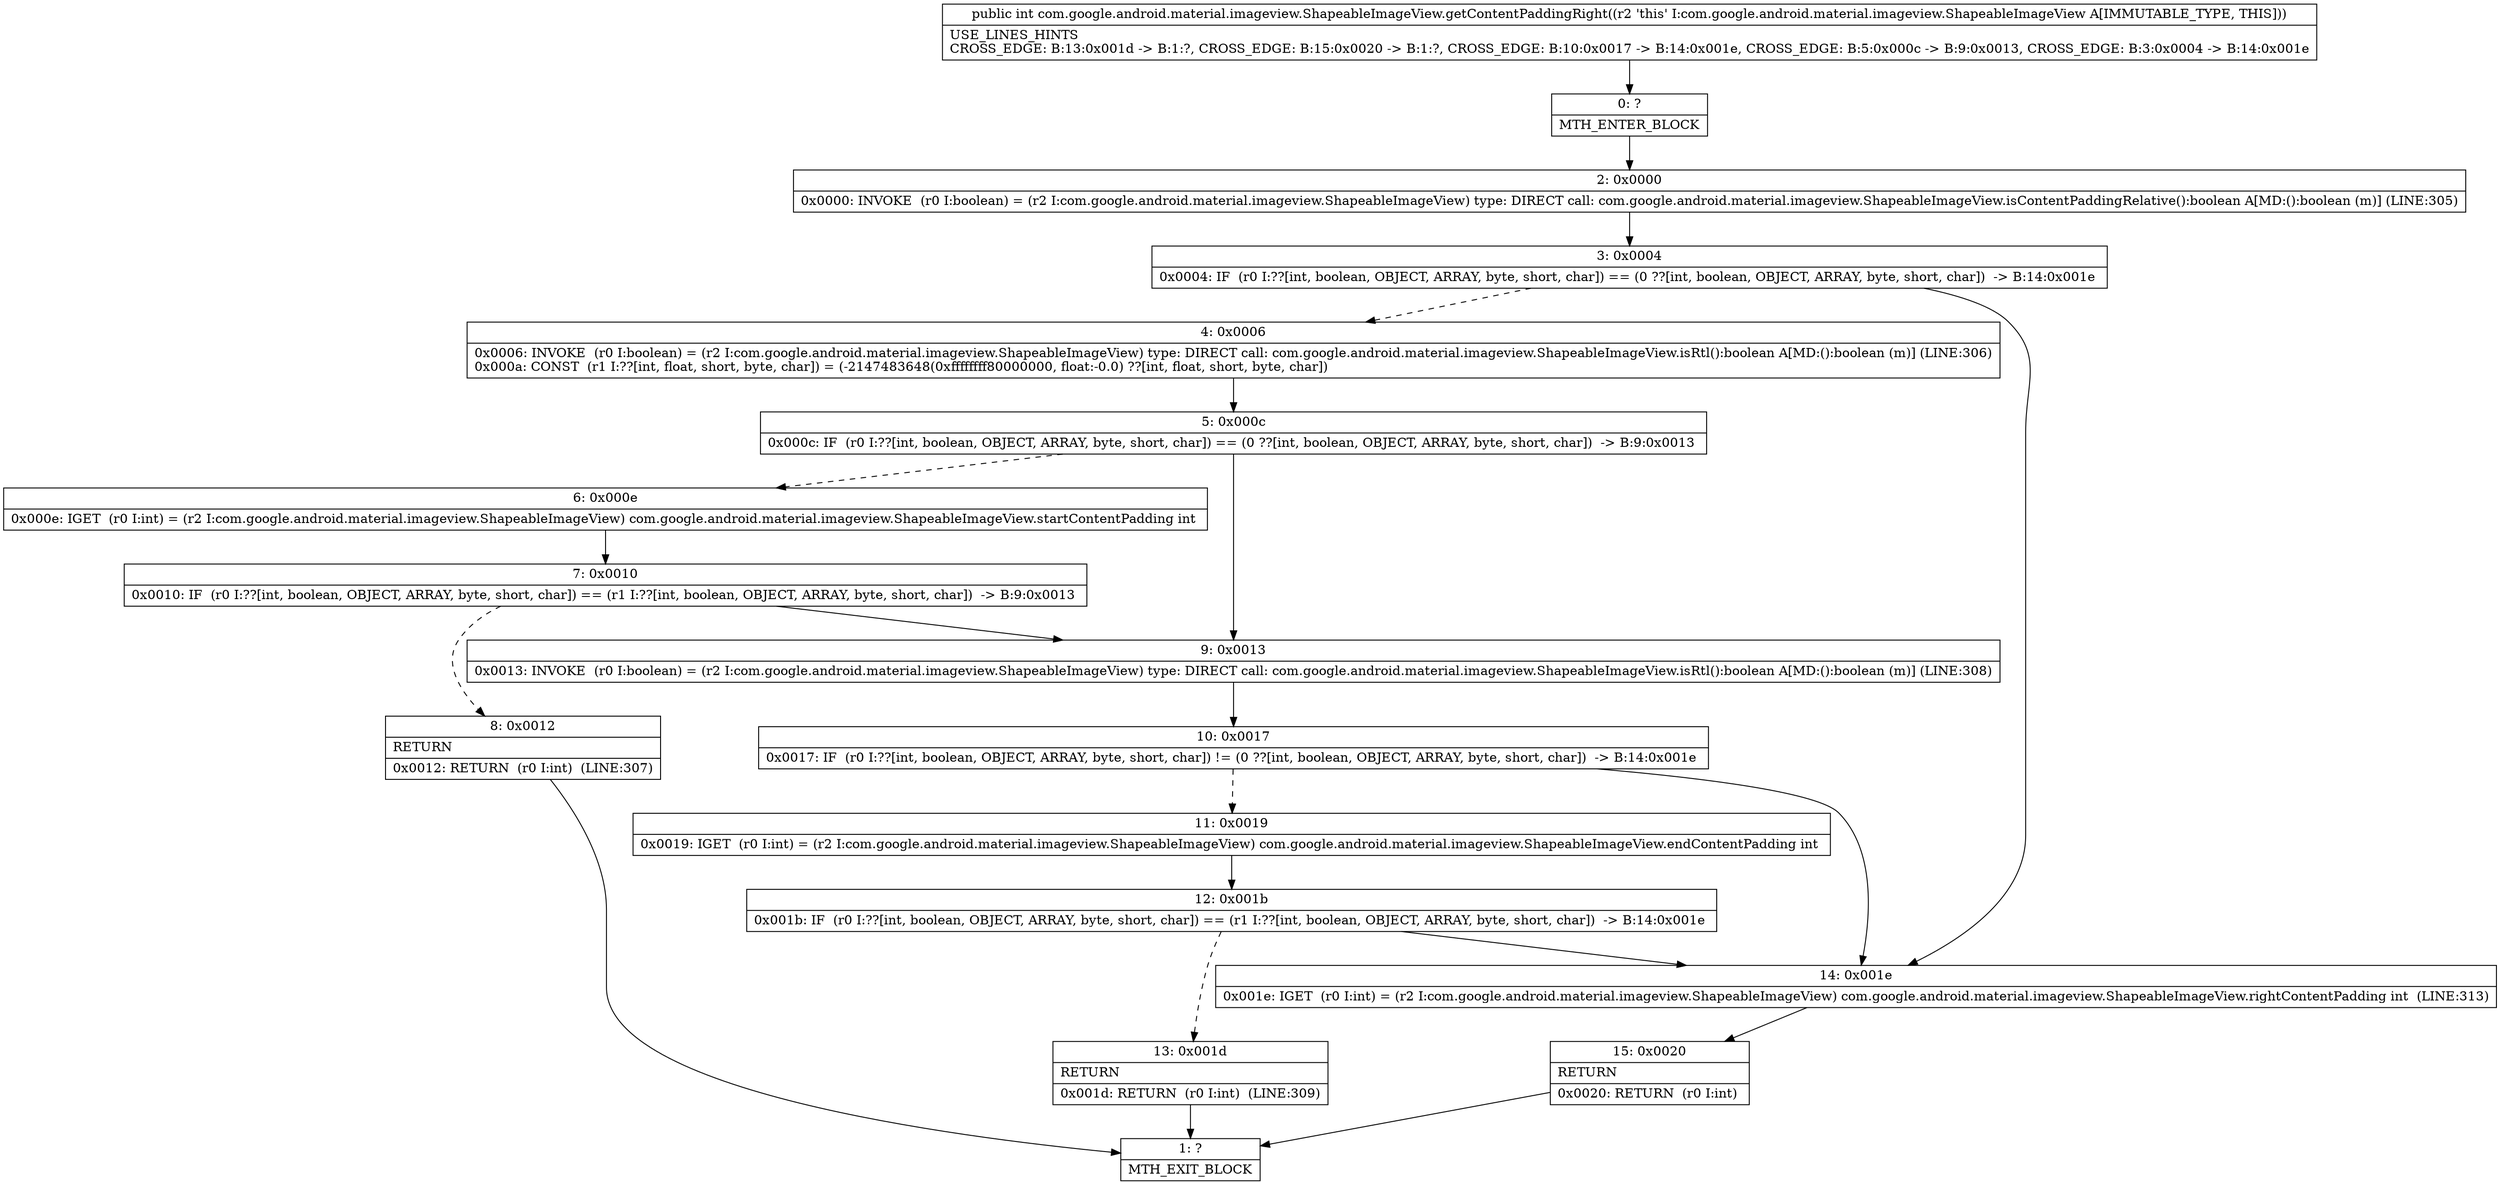 digraph "CFG forcom.google.android.material.imageview.ShapeableImageView.getContentPaddingRight()I" {
Node_0 [shape=record,label="{0\:\ ?|MTH_ENTER_BLOCK\l}"];
Node_2 [shape=record,label="{2\:\ 0x0000|0x0000: INVOKE  (r0 I:boolean) = (r2 I:com.google.android.material.imageview.ShapeableImageView) type: DIRECT call: com.google.android.material.imageview.ShapeableImageView.isContentPaddingRelative():boolean A[MD:():boolean (m)] (LINE:305)\l}"];
Node_3 [shape=record,label="{3\:\ 0x0004|0x0004: IF  (r0 I:??[int, boolean, OBJECT, ARRAY, byte, short, char]) == (0 ??[int, boolean, OBJECT, ARRAY, byte, short, char])  \-\> B:14:0x001e \l}"];
Node_4 [shape=record,label="{4\:\ 0x0006|0x0006: INVOKE  (r0 I:boolean) = (r2 I:com.google.android.material.imageview.ShapeableImageView) type: DIRECT call: com.google.android.material.imageview.ShapeableImageView.isRtl():boolean A[MD:():boolean (m)] (LINE:306)\l0x000a: CONST  (r1 I:??[int, float, short, byte, char]) = (\-2147483648(0xffffffff80000000, float:\-0.0) ??[int, float, short, byte, char]) \l}"];
Node_5 [shape=record,label="{5\:\ 0x000c|0x000c: IF  (r0 I:??[int, boolean, OBJECT, ARRAY, byte, short, char]) == (0 ??[int, boolean, OBJECT, ARRAY, byte, short, char])  \-\> B:9:0x0013 \l}"];
Node_6 [shape=record,label="{6\:\ 0x000e|0x000e: IGET  (r0 I:int) = (r2 I:com.google.android.material.imageview.ShapeableImageView) com.google.android.material.imageview.ShapeableImageView.startContentPadding int \l}"];
Node_7 [shape=record,label="{7\:\ 0x0010|0x0010: IF  (r0 I:??[int, boolean, OBJECT, ARRAY, byte, short, char]) == (r1 I:??[int, boolean, OBJECT, ARRAY, byte, short, char])  \-\> B:9:0x0013 \l}"];
Node_8 [shape=record,label="{8\:\ 0x0012|RETURN\l|0x0012: RETURN  (r0 I:int)  (LINE:307)\l}"];
Node_1 [shape=record,label="{1\:\ ?|MTH_EXIT_BLOCK\l}"];
Node_9 [shape=record,label="{9\:\ 0x0013|0x0013: INVOKE  (r0 I:boolean) = (r2 I:com.google.android.material.imageview.ShapeableImageView) type: DIRECT call: com.google.android.material.imageview.ShapeableImageView.isRtl():boolean A[MD:():boolean (m)] (LINE:308)\l}"];
Node_10 [shape=record,label="{10\:\ 0x0017|0x0017: IF  (r0 I:??[int, boolean, OBJECT, ARRAY, byte, short, char]) != (0 ??[int, boolean, OBJECT, ARRAY, byte, short, char])  \-\> B:14:0x001e \l}"];
Node_11 [shape=record,label="{11\:\ 0x0019|0x0019: IGET  (r0 I:int) = (r2 I:com.google.android.material.imageview.ShapeableImageView) com.google.android.material.imageview.ShapeableImageView.endContentPadding int \l}"];
Node_12 [shape=record,label="{12\:\ 0x001b|0x001b: IF  (r0 I:??[int, boolean, OBJECT, ARRAY, byte, short, char]) == (r1 I:??[int, boolean, OBJECT, ARRAY, byte, short, char])  \-\> B:14:0x001e \l}"];
Node_13 [shape=record,label="{13\:\ 0x001d|RETURN\l|0x001d: RETURN  (r0 I:int)  (LINE:309)\l}"];
Node_14 [shape=record,label="{14\:\ 0x001e|0x001e: IGET  (r0 I:int) = (r2 I:com.google.android.material.imageview.ShapeableImageView) com.google.android.material.imageview.ShapeableImageView.rightContentPadding int  (LINE:313)\l}"];
Node_15 [shape=record,label="{15\:\ 0x0020|RETURN\l|0x0020: RETURN  (r0 I:int) \l}"];
MethodNode[shape=record,label="{public int com.google.android.material.imageview.ShapeableImageView.getContentPaddingRight((r2 'this' I:com.google.android.material.imageview.ShapeableImageView A[IMMUTABLE_TYPE, THIS]))  | USE_LINES_HINTS\lCROSS_EDGE: B:13:0x001d \-\> B:1:?, CROSS_EDGE: B:15:0x0020 \-\> B:1:?, CROSS_EDGE: B:10:0x0017 \-\> B:14:0x001e, CROSS_EDGE: B:5:0x000c \-\> B:9:0x0013, CROSS_EDGE: B:3:0x0004 \-\> B:14:0x001e\l}"];
MethodNode -> Node_0;Node_0 -> Node_2;
Node_2 -> Node_3;
Node_3 -> Node_4[style=dashed];
Node_3 -> Node_14;
Node_4 -> Node_5;
Node_5 -> Node_6[style=dashed];
Node_5 -> Node_9;
Node_6 -> Node_7;
Node_7 -> Node_8[style=dashed];
Node_7 -> Node_9;
Node_8 -> Node_1;
Node_9 -> Node_10;
Node_10 -> Node_11[style=dashed];
Node_10 -> Node_14;
Node_11 -> Node_12;
Node_12 -> Node_13[style=dashed];
Node_12 -> Node_14;
Node_13 -> Node_1;
Node_14 -> Node_15;
Node_15 -> Node_1;
}

